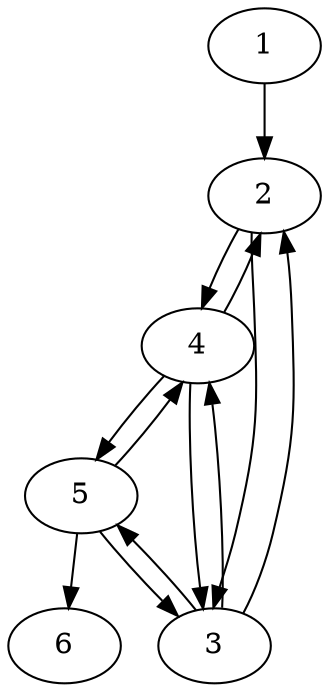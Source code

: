 digraph {
  1 -> 2
  2 -> 4
  2 -> 3
  3 -> 2
  3 -> 5
  3 -> 4
  4 -> 2
  4 -> 3
  4 -> 5
  5 -> 4
  5 -> 3
  5 -> 6
}
